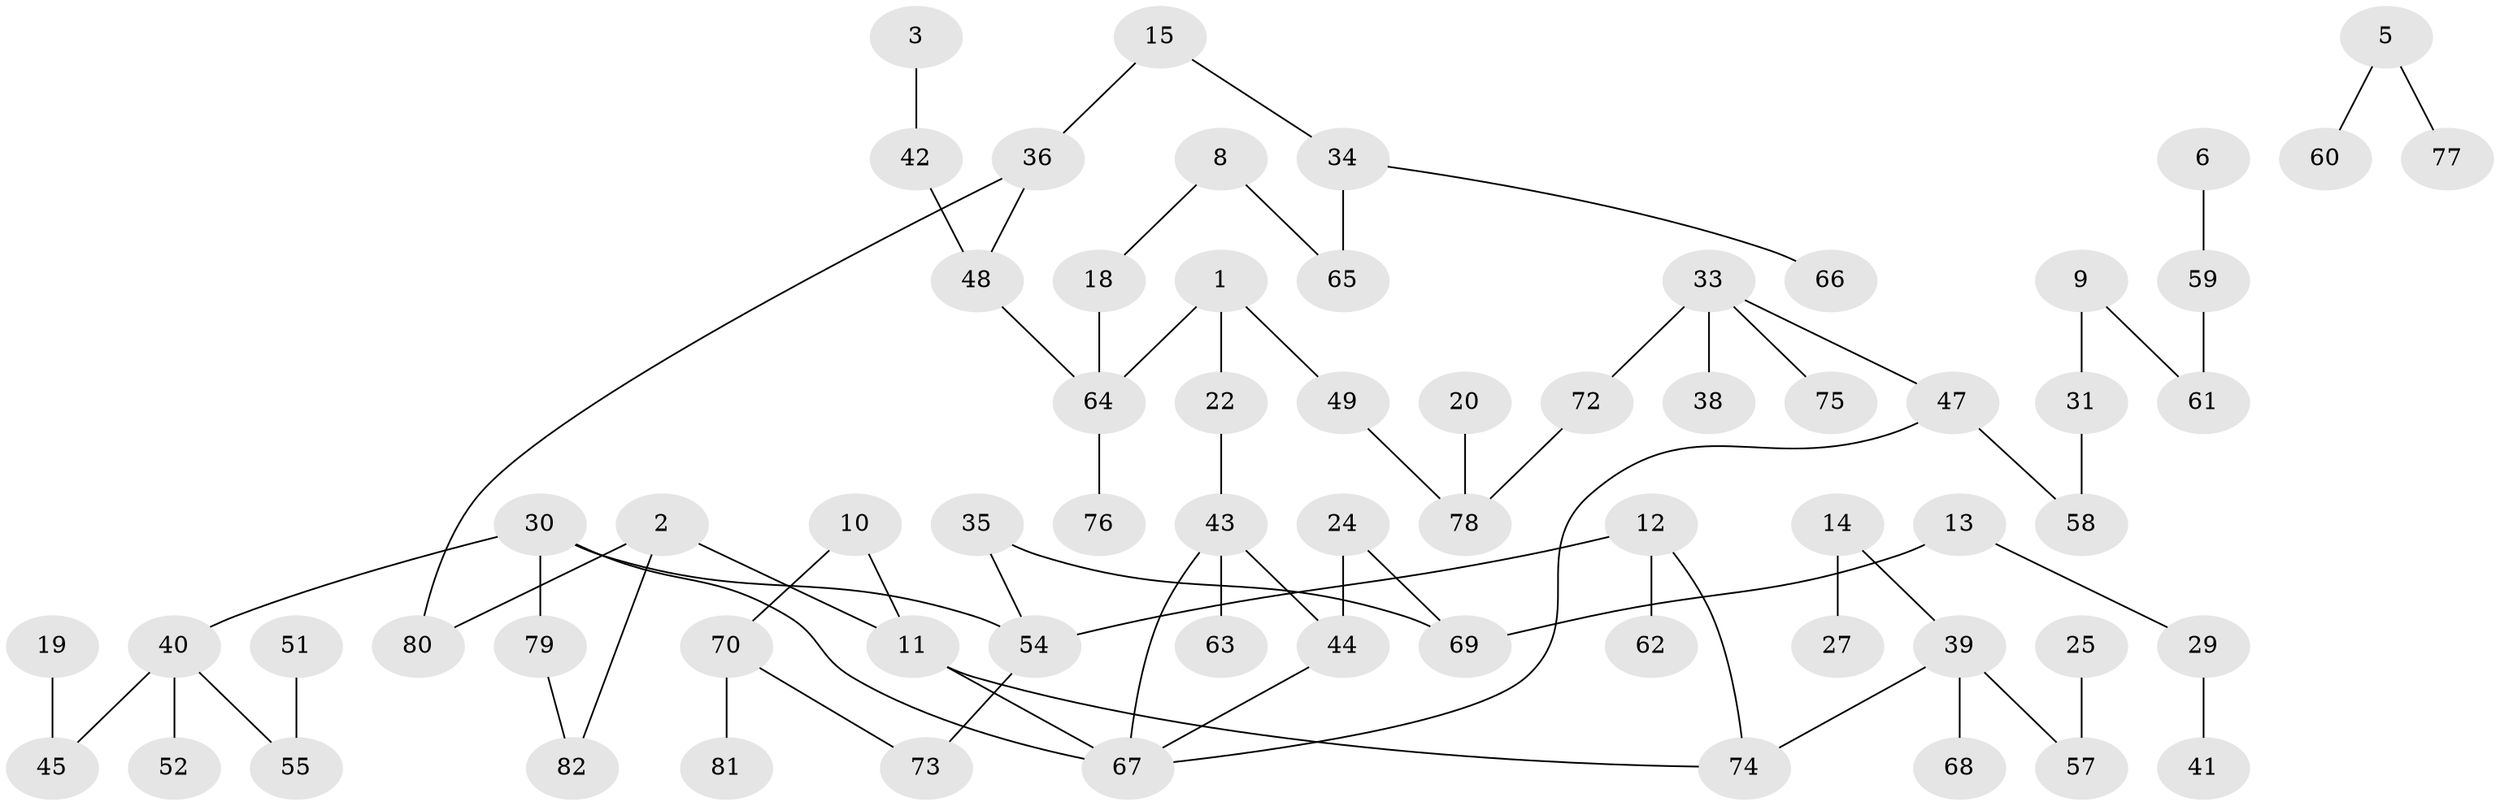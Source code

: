 // original degree distribution, {3: 0.15517241379310345, 1: 0.31896551724137934, 2: 0.31896551724137934, 0: 0.10344827586206896, 4: 0.08620689655172414, 6: 0.008620689655172414, 5: 0.008620689655172414}
// Generated by graph-tools (version 1.1) at 2025/48/03/04/25 22:48:04]
// undirected, 67 vertices, 73 edges
graph export_dot {
  node [color=gray90,style=filled];
  1;
  2;
  3;
  5;
  6;
  8;
  9;
  10;
  11;
  12;
  13;
  14;
  15;
  18;
  19;
  20;
  22;
  24;
  25;
  27;
  29;
  30;
  31;
  33;
  34;
  35;
  36;
  38;
  39;
  40;
  41;
  42;
  43;
  44;
  45;
  47;
  48;
  49;
  51;
  52;
  54;
  55;
  57;
  58;
  59;
  60;
  61;
  62;
  63;
  64;
  65;
  66;
  67;
  68;
  69;
  70;
  72;
  73;
  74;
  75;
  76;
  77;
  78;
  79;
  80;
  81;
  82;
  1 -- 22 [weight=1.0];
  1 -- 49 [weight=1.0];
  1 -- 64 [weight=1.0];
  2 -- 11 [weight=1.0];
  2 -- 80 [weight=1.0];
  2 -- 82 [weight=1.0];
  3 -- 42 [weight=1.0];
  5 -- 60 [weight=1.0];
  5 -- 77 [weight=1.0];
  6 -- 59 [weight=1.0];
  8 -- 18 [weight=1.0];
  8 -- 65 [weight=1.0];
  9 -- 31 [weight=1.0];
  9 -- 61 [weight=1.0];
  10 -- 11 [weight=2.0];
  10 -- 70 [weight=1.0];
  11 -- 67 [weight=1.0];
  11 -- 74 [weight=1.0];
  12 -- 54 [weight=1.0];
  12 -- 62 [weight=1.0];
  12 -- 74 [weight=1.0];
  13 -- 29 [weight=1.0];
  13 -- 69 [weight=1.0];
  14 -- 27 [weight=1.0];
  14 -- 39 [weight=1.0];
  15 -- 34 [weight=1.0];
  15 -- 36 [weight=1.0];
  18 -- 64 [weight=1.0];
  19 -- 45 [weight=1.0];
  20 -- 78 [weight=1.0];
  22 -- 43 [weight=1.0];
  24 -- 44 [weight=1.0];
  24 -- 69 [weight=1.0];
  25 -- 57 [weight=1.0];
  29 -- 41 [weight=1.0];
  30 -- 40 [weight=1.0];
  30 -- 54 [weight=1.0];
  30 -- 67 [weight=1.0];
  30 -- 79 [weight=1.0];
  31 -- 58 [weight=1.0];
  33 -- 38 [weight=1.0];
  33 -- 47 [weight=1.0];
  33 -- 72 [weight=1.0];
  33 -- 75 [weight=1.0];
  34 -- 65 [weight=1.0];
  34 -- 66 [weight=1.0];
  35 -- 54 [weight=1.0];
  35 -- 69 [weight=1.0];
  36 -- 48 [weight=1.0];
  36 -- 80 [weight=1.0];
  39 -- 57 [weight=1.0];
  39 -- 68 [weight=1.0];
  39 -- 74 [weight=1.0];
  40 -- 45 [weight=1.0];
  40 -- 52 [weight=1.0];
  40 -- 55 [weight=1.0];
  42 -- 48 [weight=1.0];
  43 -- 44 [weight=1.0];
  43 -- 63 [weight=1.0];
  43 -- 67 [weight=1.0];
  44 -- 67 [weight=1.0];
  47 -- 58 [weight=1.0];
  47 -- 67 [weight=1.0];
  48 -- 64 [weight=1.0];
  49 -- 78 [weight=1.0];
  51 -- 55 [weight=1.0];
  54 -- 73 [weight=1.0];
  59 -- 61 [weight=1.0];
  64 -- 76 [weight=1.0];
  70 -- 73 [weight=1.0];
  70 -- 81 [weight=1.0];
  72 -- 78 [weight=1.0];
  79 -- 82 [weight=1.0];
}
